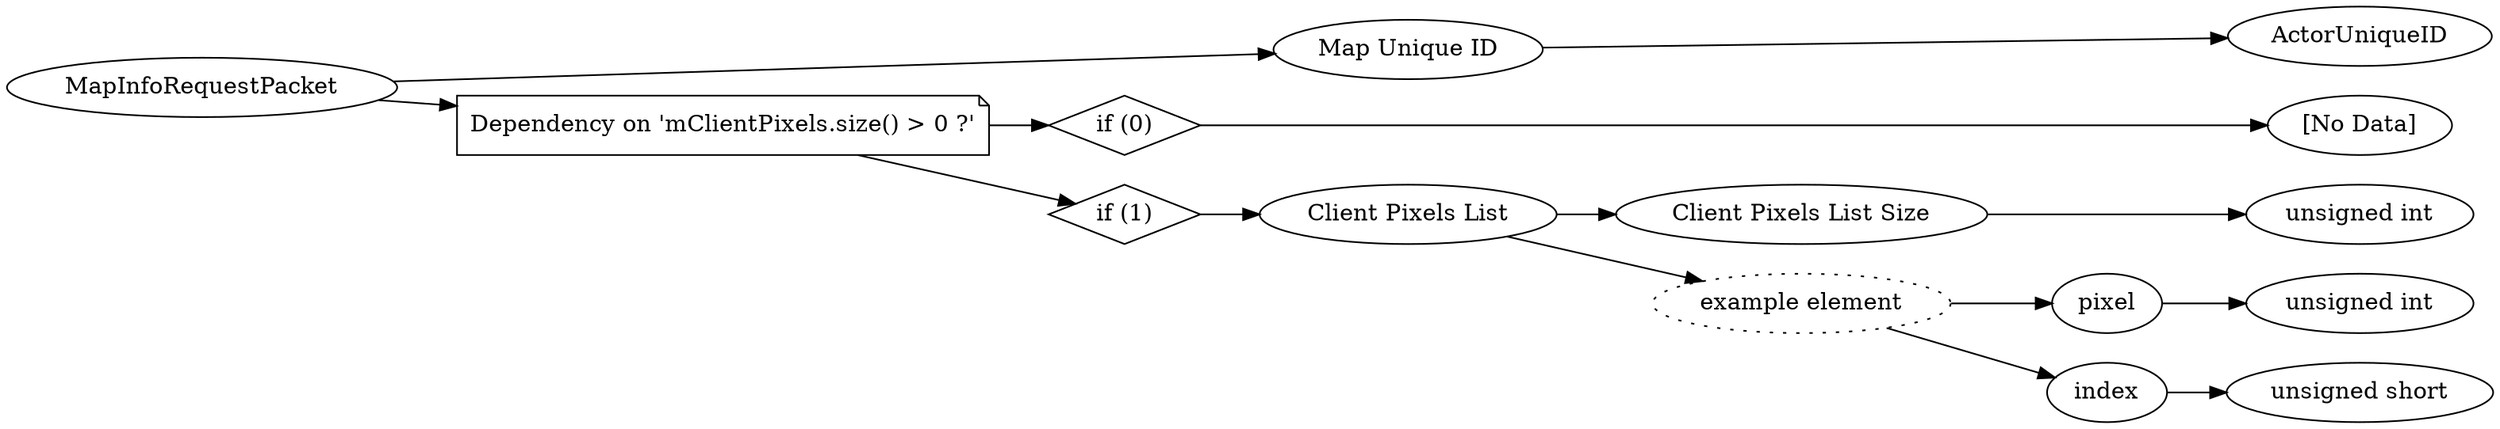 digraph "MapInfoRequestPacket" {
rankdir = LR
0
0 -> 1
1 -> 2
0 -> 3
3 -> 4
4 -> 5
3 -> 6
6 -> 7
7 -> 8
8 -> 9
7 -> 10
10 -> 11
11 -> 12
10 -> 13
13 -> 14

0 [label="MapInfoRequestPacket",comment="name: \"MapInfoRequestPacket\", typeName: \"\", id: 0, branchId: 68, recurseId: -1, attributes: 0, notes: \"\""];
1 [label="Map Unique ID",comment="name: \"Map Unique ID\", typeName: \"ActorUniqueID\", id: 1, branchId: 0, recurseId: -1, attributes: 256, notes: \"\""];
2 [label="ActorUniqueID",comment="name: \"ActorUniqueID\", typeName: \"\", id: 2, branchId: 0, recurseId: -1, attributes: 512, notes: \"\""];
3 [label="Dependency on 'mClientPixels.size() > 0 ?'",shape=note,comment="name: \"Dependency on 'mClientPixels.size() > 0 ?'\", typeName: \"\", id: 3, branchId: 0, recurseId: -1, attributes: 2, notes: \"\""];
4 [label="if (0)",shape=diamond,comment="name: \"if (0)\", typeName: \"\", id: 4, branchId: 0, recurseId: -1, attributes: 4, notes: \"\""];
5 [label="[No Data]",comment="name: \"[No Data]\", typeName: \"\", id: 5, branchId: 0, recurseId: -1, attributes: 512, notes: \"\""];
6 [label="if (1)",shape=diamond,comment="name: \"if (1)\", typeName: \"\", id: 6, branchId: 1, recurseId: -1, attributes: 4, notes: \"\""];
7 [label="Client Pixels List",comment="name: \"Client Pixels List\", typeName: \"\", id: 7, branchId: 0, recurseId: -1, attributes: 8, notes: \"These are sent from the client to tell the Server map about terrain pixels it doesn't know about\""];
8 [label="Client Pixels List Size",comment="name: \"Client Pixels List Size\", typeName: \"\", id: 8, branchId: 0, recurseId: -1, attributes: 0, notes: \"\""];
9 [label="unsigned int",comment="name: \"unsigned int\", typeName: \"\", id: 9, branchId: 0, recurseId: -1, attributes: 512, notes: \"\""];
10 [label="example element",style=dotted,comment="name: \"example element\", typeName: \"\", id: 10, branchId: 0, recurseId: -1, attributes: 16, notes: \"\""];
11 [label="pixel",comment="name: \"pixel\", typeName: \"\", id: 11, branchId: 0, recurseId: -1, attributes: 0, notes: \"\""];
12 [label="unsigned int",comment="name: \"unsigned int\", typeName: \"\", id: 12, branchId: 0, recurseId: -1, attributes: 512, notes: \"\""];
13 [label="index",comment="name: \"index\", typeName: \"\", id: 13, branchId: 0, recurseId: -1, attributes: 0, notes: \"\""];
14 [label="unsigned short",comment="name: \"unsigned short\", typeName: \"\", id: 14, branchId: 0, recurseId: -1, attributes: 512, notes: \"\""];
{ rank = max;2;5;9;12;14}

}
